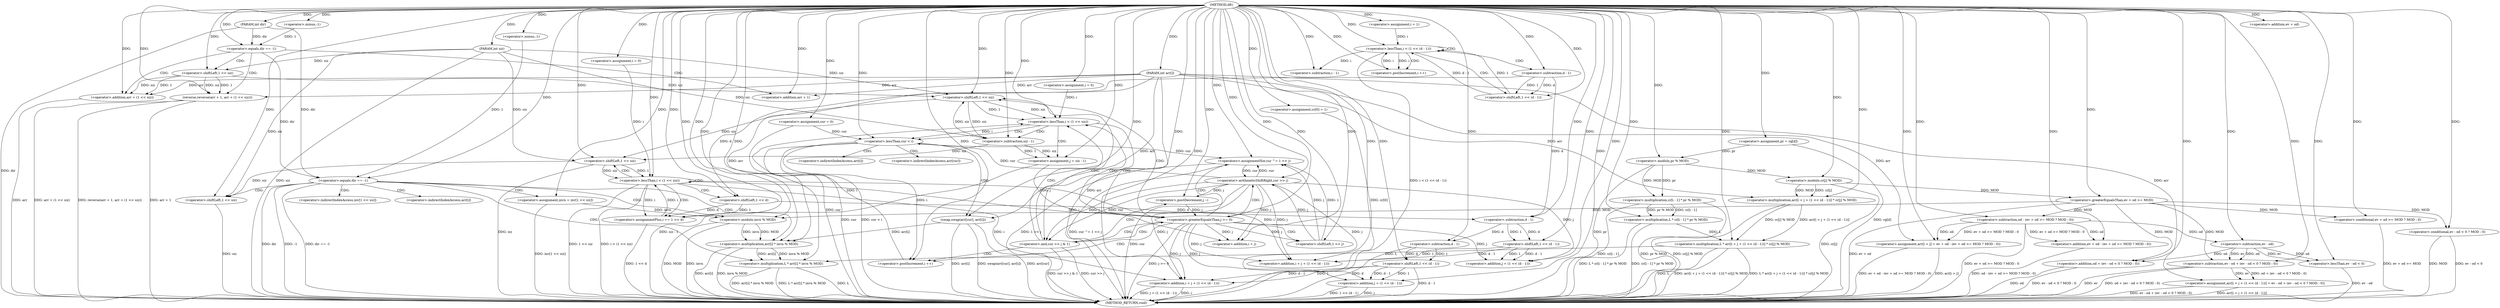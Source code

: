 digraph "dft" {  
"1000158" [label = "(METHOD,dft)" ]
"1000367" [label = "(METHOD_RETURN,void)" ]
"1000159" [label = "(PARAM,int arr[])" ]
"1000160" [label = "(PARAM,int siz)" ]
"1000161" [label = "(PARAM,int dir)" ]
"1000178" [label = "(<operator>.assignment,cur = 0)" ]
"1000164" [label = "(<operator>.equals,dir == -1)" ]
"1000168" [label = "(reverse,reverse(arr + 1, arr + (1 << siz)))" ]
"1000183" [label = "(<operator>.assignment,i = 0)" ]
"1000186" [label = "(<operator>.lessThan,i < (1 << siz))" ]
"1000191" [label = "(<operator>.postIncrement,i ++)" ]
"1000232" [label = "(<operator>.assignment,pr = rg[d])" ]
"1000237" [label = "(<operator>.assignment,cr[0] = 1)" ]
"1000256" [label = "(<operator>.multiplication,L * cr[i - 1] * pr % MOD)" ]
"1000345" [label = "(<operator>.equals,dir == -1)" ]
"1000244" [label = "(<operator>.assignment,i = 1)" ]
"1000247" [label = "(<operator>.lessThan,i < (1 << (d - 1)))" ]
"1000254" [label = "(<operator>.postIncrement,i ++)" ]
"1000269" [label = "(<operator>.assignment,i = 0)" ]
"1000272" [label = "(<operator>.lessThan,i < (1 << siz))" ]
"1000277" [label = "(<operator>.assignmentPlus,i += 1 << d)" ]
"1000283" [label = "(<operator>.multiplication,L * arr[i + j + (1 << (d - 1))] * cr[j] % MOD)" ]
"1000302" [label = "(<operator>.assignment,arr[i + j] = ev + od - (ev + od >= MOD ? MOD : 0))" ]
"1000320" [label = "(<operator>.assignment,arr[i + j + (1 << (d - 1))] = ev - od + (ev - od < 0 ? MOD : 0))" ]
"1000351" [label = "(<operator>.assignment,invn = inv[1 << siz])" ]
"1000358" [label = "(<operator>.multiplication,L * arr[i] * invn % MOD)" ]
"1000166" [label = "(<operator>.minus,-1)" ]
"1000169" [label = "(<operator>.addition,arr + 1)" ]
"1000172" [label = "(<operator>.addition,arr + (1 << siz))" ]
"1000188" [label = "(<operator>.shiftLeft,1 << siz)" ]
"1000195" [label = "(<operator>.lessThan,cur < i)" ]
"1000198" [label = "(swap,swap(arr[cur], arr[i]))" ]
"1000207" [label = "(<operator>.assignment,j = siz - 1)" ]
"1000212" [label = "(<operator>.greaterEqualsThan,j >= 0)" ]
"1000215" [label = "(<operator>.postDecrement,j --)" ]
"1000258" [label = "(<operator>.multiplication,cr[i - 1] * pr % MOD)" ]
"1000347" [label = "(<operator>.minus,-1)" ]
"1000174" [label = "(<operator>.shiftLeft,1 << siz)" ]
"1000218" [label = "(<operators>.assignmentXor,cur ^= 1 << j)" ]
"1000249" [label = "(<operator>.shiftLeft,1 << (d - 1))" ]
"1000264" [label = "(<operator>.modulo,pr % MOD)" ]
"1000274" [label = "(<operator>.shiftLeft,1 << siz)" ]
"1000279" [label = "(<operator>.shiftLeft,1 << d)" ]
"1000285" [label = "(<operator>.multiplication,arr[i + j + (1 << (d - 1))] * cr[j] % MOD)" ]
"1000308" [label = "(<operator>.addition,ev + od - (ev + od >= MOD ? MOD : 0))" ]
"1000332" [label = "(<operator>.subtraction,ev - od + (ev - od < 0 ? MOD : 0))" ]
"1000360" [label = "(<operator>.multiplication,arr[i] * invn % MOD)" ]
"1000209" [label = "(<operator>.subtraction,siz - 1)" ]
"1000224" [label = "(<operator>.and,cur >> j & 1)" ]
"1000251" [label = "(<operator>.subtraction,d - 1)" ]
"1000261" [label = "(<operator>.subtraction,i - 1)" ]
"1000297" [label = "(<operator>.modulo,cr[j] % MOD)" ]
"1000305" [label = "(<operator>.addition,i + j)" ]
"1000310" [label = "(<operator>.subtraction,od - (ev + od >= MOD ? MOD : 0))" ]
"1000323" [label = "(<operator>.addition,i + j + (1 << (d - 1)))" ]
"1000334" [label = "(<operator>.addition,od + (ev - od < 0 ? MOD : 0))" ]
"1000355" [label = "(<operator>.shiftLeft,1 << siz)" ]
"1000364" [label = "(<operator>.modulo,invn % MOD)" ]
"1000220" [label = "(<operator>.shiftLeft,1 << j)" ]
"1000288" [label = "(<operator>.addition,i + j + (1 << (d - 1)))" ]
"1000312" [label = "(<operator>.conditional,ev + od >= MOD ? MOD : 0)" ]
"1000325" [label = "(<operator>.addition,j + (1 << (d - 1)))" ]
"1000336" [label = "(<operator>.conditional,ev - od < 0 ? MOD : 0)" ]
"1000225" [label = "(<operator>.arithmeticShiftRight,cur >> j)" ]
"1000290" [label = "(<operator>.addition,j + (1 << (d - 1)))" ]
"1000313" [label = "(<operator>.greaterEqualsThan,ev + od >= MOD)" ]
"1000327" [label = "(<operator>.shiftLeft,1 << (d - 1))" ]
"1000337" [label = "(<operator>.lessThan,ev - od < 0)" ]
"1000292" [label = "(<operator>.shiftLeft,1 << (d - 1))" ]
"1000314" [label = "(<operator>.addition,ev + od)" ]
"1000329" [label = "(<operator>.subtraction,d - 1)" ]
"1000338" [label = "(<operator>.subtraction,ev - od)" ]
"1000294" [label = "(<operator>.subtraction,d - 1)" ]
"1000353" [label = "(<operator>.indirectIndexAccess,inv[1 << siz])" ]
"1000199" [label = "(<operator>.indirectIndexAccess,arr[cur])" ]
"1000202" [label = "(<operator>.indirectIndexAccess,arr[i])" ]
"1000361" [label = "(<operator>.indirectIndexAccess,arr[i])" ]
  "1000159" -> "1000367"  [ label = "DDG: arr"] 
  "1000160" -> "1000367"  [ label = "DDG: siz"] 
  "1000161" -> "1000367"  [ label = "DDG: dir"] 
  "1000168" -> "1000367"  [ label = "DDG: arr + 1"] 
  "1000172" -> "1000367"  [ label = "DDG: arr"] 
  "1000168" -> "1000367"  [ label = "DDG: arr + (1 << siz)"] 
  "1000168" -> "1000367"  [ label = "DDG: reverse(arr + 1, arr + (1 << siz))"] 
  "1000178" -> "1000367"  [ label = "DDG: cur"] 
  "1000195" -> "1000367"  [ label = "DDG: cur"] 
  "1000195" -> "1000367"  [ label = "DDG: cur < i"] 
  "1000198" -> "1000367"  [ label = "DDG: arr[cur]"] 
  "1000198" -> "1000367"  [ label = "DDG: arr[i]"] 
  "1000198" -> "1000367"  [ label = "DDG: swap(arr[cur], arr[i])"] 
  "1000207" -> "1000367"  [ label = "DDG: siz - 1"] 
  "1000212" -> "1000367"  [ label = "DDG: j >= 0"] 
  "1000218" -> "1000367"  [ label = "DDG: 1 << j"] 
  "1000218" -> "1000367"  [ label = "DDG: cur ^= 1 << j"] 
  "1000225" -> "1000367"  [ label = "DDG: cur"] 
  "1000224" -> "1000367"  [ label = "DDG: cur >> j"] 
  "1000224" -> "1000367"  [ label = "DDG: cur >> j & 1"] 
  "1000232" -> "1000367"  [ label = "DDG: rg[d]"] 
  "1000237" -> "1000367"  [ label = "DDG: cr[0]"] 
  "1000247" -> "1000367"  [ label = "DDG: i < (1 << (d - 1))"] 
  "1000258" -> "1000367"  [ label = "DDG: cr[i - 1]"] 
  "1000264" -> "1000367"  [ label = "DDG: pr"] 
  "1000258" -> "1000367"  [ label = "DDG: pr % MOD"] 
  "1000256" -> "1000367"  [ label = "DDG: cr[i - 1] * pr % MOD"] 
  "1000256" -> "1000367"  [ label = "DDG: L * cr[i - 1] * pr % MOD"] 
  "1000274" -> "1000367"  [ label = "DDG: siz"] 
  "1000272" -> "1000367"  [ label = "DDG: 1 << siz"] 
  "1000272" -> "1000367"  [ label = "DDG: i < (1 << siz)"] 
  "1000283" -> "1000367"  [ label = "DDG: L"] 
  "1000297" -> "1000367"  [ label = "DDG: cr[j]"] 
  "1000285" -> "1000367"  [ label = "DDG: cr[j] % MOD"] 
  "1000283" -> "1000367"  [ label = "DDG: arr[i + j + (1 << (d - 1))] * cr[j] % MOD"] 
  "1000283" -> "1000367"  [ label = "DDG: L * arr[i + j + (1 << (d - 1))] * cr[j] % MOD"] 
  "1000302" -> "1000367"  [ label = "DDG: arr[i + j]"] 
  "1000313" -> "1000367"  [ label = "DDG: ev + od"] 
  "1000312" -> "1000367"  [ label = "DDG: ev + od >= MOD"] 
  "1000310" -> "1000367"  [ label = "DDG: ev + od >= MOD ? MOD : 0"] 
  "1000308" -> "1000367"  [ label = "DDG: od - (ev + od >= MOD ? MOD : 0)"] 
  "1000302" -> "1000367"  [ label = "DDG: ev + od - (ev + od >= MOD ? MOD : 0)"] 
  "1000323" -> "1000367"  [ label = "DDG: i"] 
  "1000325" -> "1000367"  [ label = "DDG: j"] 
  "1000329" -> "1000367"  [ label = "DDG: d"] 
  "1000327" -> "1000367"  [ label = "DDG: d - 1"] 
  "1000325" -> "1000367"  [ label = "DDG: 1 << (d - 1)"] 
  "1000323" -> "1000367"  [ label = "DDG: j + (1 << (d - 1))"] 
  "1000320" -> "1000367"  [ label = "DDG: arr[i + j + (1 << (d - 1))]"] 
  "1000332" -> "1000367"  [ label = "DDG: ev"] 
  "1000334" -> "1000367"  [ label = "DDG: od"] 
  "1000337" -> "1000367"  [ label = "DDG: ev - od"] 
  "1000336" -> "1000367"  [ label = "DDG: ev - od < 0"] 
  "1000336" -> "1000367"  [ label = "DDG: MOD"] 
  "1000334" -> "1000367"  [ label = "DDG: ev - od < 0 ? MOD : 0"] 
  "1000332" -> "1000367"  [ label = "DDG: od + (ev - od < 0 ? MOD : 0)"] 
  "1000320" -> "1000367"  [ label = "DDG: ev - od + (ev - od < 0 ? MOD : 0)"] 
  "1000345" -> "1000367"  [ label = "DDG: dir"] 
  "1000345" -> "1000367"  [ label = "DDG: -1"] 
  "1000345" -> "1000367"  [ label = "DDG: dir == -1"] 
  "1000355" -> "1000367"  [ label = "DDG: siz"] 
  "1000351" -> "1000367"  [ label = "DDG: inv[1 << siz]"] 
  "1000358" -> "1000367"  [ label = "DDG: L"] 
  "1000360" -> "1000367"  [ label = "DDG: arr[i]"] 
  "1000364" -> "1000367"  [ label = "DDG: invn"] 
  "1000364" -> "1000367"  [ label = "DDG: MOD"] 
  "1000360" -> "1000367"  [ label = "DDG: invn % MOD"] 
  "1000358" -> "1000367"  [ label = "DDG: arr[i] * invn % MOD"] 
  "1000358" -> "1000367"  [ label = "DDG: L * arr[i] * invn % MOD"] 
  "1000277" -> "1000367"  [ label = "DDG: 1 << d"] 
  "1000158" -> "1000159"  [ label = "DDG: "] 
  "1000158" -> "1000160"  [ label = "DDG: "] 
  "1000158" -> "1000161"  [ label = "DDG: "] 
  "1000158" -> "1000178"  [ label = "DDG: "] 
  "1000158" -> "1000183"  [ label = "DDG: "] 
  "1000158" -> "1000237"  [ label = "DDG: "] 
  "1000161" -> "1000164"  [ label = "DDG: dir"] 
  "1000158" -> "1000164"  [ label = "DDG: "] 
  "1000166" -> "1000164"  [ label = "DDG: 1"] 
  "1000159" -> "1000168"  [ label = "DDG: arr"] 
  "1000158" -> "1000168"  [ label = "DDG: "] 
  "1000174" -> "1000168"  [ label = "DDG: siz"] 
  "1000174" -> "1000168"  [ label = "DDG: 1"] 
  "1000183" -> "1000186"  [ label = "DDG: i"] 
  "1000191" -> "1000186"  [ label = "DDG: i"] 
  "1000158" -> "1000186"  [ label = "DDG: "] 
  "1000188" -> "1000186"  [ label = "DDG: siz"] 
  "1000188" -> "1000186"  [ label = "DDG: 1"] 
  "1000195" -> "1000191"  [ label = "DDG: i"] 
  "1000158" -> "1000191"  [ label = "DDG: "] 
  "1000158" -> "1000232"  [ label = "DDG: "] 
  "1000158" -> "1000244"  [ label = "DDG: "] 
  "1000158" -> "1000256"  [ label = "DDG: "] 
  "1000258" -> "1000256"  [ label = "DDG: cr[i - 1]"] 
  "1000258" -> "1000256"  [ label = "DDG: pr % MOD"] 
  "1000158" -> "1000269"  [ label = "DDG: "] 
  "1000279" -> "1000277"  [ label = "DDG: d"] 
  "1000279" -> "1000277"  [ label = "DDG: 1"] 
  "1000310" -> "1000302"  [ label = "DDG: ev + od >= MOD ? MOD : 0"] 
  "1000310" -> "1000302"  [ label = "DDG: od"] 
  "1000158" -> "1000302"  [ label = "DDG: "] 
  "1000332" -> "1000320"  [ label = "DDG: ev"] 
  "1000332" -> "1000320"  [ label = "DDG: od + (ev - od < 0 ? MOD : 0)"] 
  "1000164" -> "1000345"  [ label = "DDG: dir"] 
  "1000161" -> "1000345"  [ label = "DDG: dir"] 
  "1000158" -> "1000345"  [ label = "DDG: "] 
  "1000347" -> "1000345"  [ label = "DDG: 1"] 
  "1000158" -> "1000166"  [ label = "DDG: "] 
  "1000159" -> "1000169"  [ label = "DDG: arr"] 
  "1000158" -> "1000169"  [ label = "DDG: "] 
  "1000159" -> "1000172"  [ label = "DDG: arr"] 
  "1000158" -> "1000172"  [ label = "DDG: "] 
  "1000174" -> "1000172"  [ label = "DDG: siz"] 
  "1000174" -> "1000172"  [ label = "DDG: 1"] 
  "1000158" -> "1000188"  [ label = "DDG: "] 
  "1000174" -> "1000188"  [ label = "DDG: siz"] 
  "1000209" -> "1000188"  [ label = "DDG: siz"] 
  "1000160" -> "1000188"  [ label = "DDG: siz"] 
  "1000209" -> "1000207"  [ label = "DDG: siz"] 
  "1000209" -> "1000207"  [ label = "DDG: 1"] 
  "1000244" -> "1000247"  [ label = "DDG: i"] 
  "1000254" -> "1000247"  [ label = "DDG: i"] 
  "1000158" -> "1000247"  [ label = "DDG: "] 
  "1000249" -> "1000247"  [ label = "DDG: 1"] 
  "1000249" -> "1000247"  [ label = "DDG: d - 1"] 
  "1000247" -> "1000254"  [ label = "DDG: i"] 
  "1000158" -> "1000254"  [ label = "DDG: "] 
  "1000264" -> "1000258"  [ label = "DDG: pr"] 
  "1000264" -> "1000258"  [ label = "DDG: MOD"] 
  "1000269" -> "1000272"  [ label = "DDG: i"] 
  "1000277" -> "1000272"  [ label = "DDG: i"] 
  "1000158" -> "1000272"  [ label = "DDG: "] 
  "1000274" -> "1000272"  [ label = "DDG: siz"] 
  "1000274" -> "1000272"  [ label = "DDG: 1"] 
  "1000272" -> "1000277"  [ label = "DDG: i"] 
  "1000158" -> "1000277"  [ label = "DDG: "] 
  "1000256" -> "1000283"  [ label = "DDG: L"] 
  "1000158" -> "1000283"  [ label = "DDG: "] 
  "1000285" -> "1000283"  [ label = "DDG: cr[j] % MOD"] 
  "1000285" -> "1000283"  [ label = "DDG: arr[i + j + (1 << (d - 1))]"] 
  "1000159" -> "1000302"  [ label = "DDG: arr"] 
  "1000159" -> "1000320"  [ label = "DDG: arr"] 
  "1000158" -> "1000347"  [ label = "DDG: "] 
  "1000158" -> "1000351"  [ label = "DDG: "] 
  "1000283" -> "1000358"  [ label = "DDG: L"] 
  "1000158" -> "1000358"  [ label = "DDG: "] 
  "1000360" -> "1000358"  [ label = "DDG: invn % MOD"] 
  "1000360" -> "1000358"  [ label = "DDG: arr[i]"] 
  "1000158" -> "1000174"  [ label = "DDG: "] 
  "1000160" -> "1000174"  [ label = "DDG: siz"] 
  "1000178" -> "1000195"  [ label = "DDG: cur"] 
  "1000225" -> "1000195"  [ label = "DDG: cur"] 
  "1000158" -> "1000195"  [ label = "DDG: "] 
  "1000186" -> "1000195"  [ label = "DDG: i"] 
  "1000159" -> "1000198"  [ label = "DDG: arr"] 
  "1000158" -> "1000198"  [ label = "DDG: "] 
  "1000158" -> "1000207"  [ label = "DDG: "] 
  "1000207" -> "1000212"  [ label = "DDG: j"] 
  "1000215" -> "1000212"  [ label = "DDG: j"] 
  "1000158" -> "1000212"  [ label = "DDG: "] 
  "1000225" -> "1000215"  [ label = "DDG: j"] 
  "1000158" -> "1000215"  [ label = "DDG: "] 
  "1000158" -> "1000249"  [ label = "DDG: "] 
  "1000251" -> "1000249"  [ label = "DDG: 1"] 
  "1000251" -> "1000249"  [ label = "DDG: d"] 
  "1000232" -> "1000264"  [ label = "DDG: pr"] 
  "1000158" -> "1000264"  [ label = "DDG: "] 
  "1000158" -> "1000274"  [ label = "DDG: "] 
  "1000188" -> "1000274"  [ label = "DDG: siz"] 
  "1000209" -> "1000274"  [ label = "DDG: siz"] 
  "1000160" -> "1000274"  [ label = "DDG: siz"] 
  "1000158" -> "1000279"  [ label = "DDG: "] 
  "1000251" -> "1000279"  [ label = "DDG: d"] 
  "1000159" -> "1000285"  [ label = "DDG: arr"] 
  "1000158" -> "1000285"  [ label = "DDG: "] 
  "1000297" -> "1000285"  [ label = "DDG: cr[j]"] 
  "1000297" -> "1000285"  [ label = "DDG: MOD"] 
  "1000158" -> "1000308"  [ label = "DDG: "] 
  "1000310" -> "1000308"  [ label = "DDG: ev + od >= MOD ? MOD : 0"] 
  "1000310" -> "1000308"  [ label = "DDG: od"] 
  "1000338" -> "1000332"  [ label = "DDG: ev"] 
  "1000158" -> "1000332"  [ label = "DDG: "] 
  "1000313" -> "1000332"  [ label = "DDG: MOD"] 
  "1000338" -> "1000332"  [ label = "DDG: od"] 
  "1000198" -> "1000360"  [ label = "DDG: arr[i]"] 
  "1000159" -> "1000360"  [ label = "DDG: arr"] 
  "1000158" -> "1000360"  [ label = "DDG: "] 
  "1000364" -> "1000360"  [ label = "DDG: invn"] 
  "1000364" -> "1000360"  [ label = "DDG: MOD"] 
  "1000188" -> "1000209"  [ label = "DDG: siz"] 
  "1000160" -> "1000209"  [ label = "DDG: siz"] 
  "1000158" -> "1000209"  [ label = "DDG: "] 
  "1000195" -> "1000218"  [ label = "DDG: cur"] 
  "1000225" -> "1000218"  [ label = "DDG: cur"] 
  "1000158" -> "1000218"  [ label = "DDG: "] 
  "1000220" -> "1000218"  [ label = "DDG: j"] 
  "1000220" -> "1000218"  [ label = "DDG: 1"] 
  "1000158" -> "1000251"  [ label = "DDG: "] 
  "1000247" -> "1000261"  [ label = "DDG: i"] 
  "1000158" -> "1000261"  [ label = "DDG: "] 
  "1000264" -> "1000297"  [ label = "DDG: MOD"] 
  "1000158" -> "1000297"  [ label = "DDG: "] 
  "1000158" -> "1000305"  [ label = "DDG: "] 
  "1000272" -> "1000305"  [ label = "DDG: i"] 
  "1000212" -> "1000305"  [ label = "DDG: j"] 
  "1000225" -> "1000305"  [ label = "DDG: j"] 
  "1000158" -> "1000310"  [ label = "DDG: "] 
  "1000313" -> "1000310"  [ label = "DDG: MOD"] 
  "1000158" -> "1000323"  [ label = "DDG: "] 
  "1000272" -> "1000323"  [ label = "DDG: i"] 
  "1000212" -> "1000323"  [ label = "DDG: j"] 
  "1000225" -> "1000323"  [ label = "DDG: j"] 
  "1000327" -> "1000323"  [ label = "DDG: 1"] 
  "1000327" -> "1000323"  [ label = "DDG: d - 1"] 
  "1000338" -> "1000334"  [ label = "DDG: od"] 
  "1000158" -> "1000334"  [ label = "DDG: "] 
  "1000313" -> "1000334"  [ label = "DDG: MOD"] 
  "1000158" -> "1000355"  [ label = "DDG: "] 
  "1000274" -> "1000355"  [ label = "DDG: siz"] 
  "1000160" -> "1000355"  [ label = "DDG: siz"] 
  "1000351" -> "1000364"  [ label = "DDG: invn"] 
  "1000158" -> "1000364"  [ label = "DDG: "] 
  "1000313" -> "1000364"  [ label = "DDG: MOD"] 
  "1000158" -> "1000220"  [ label = "DDG: "] 
  "1000212" -> "1000220"  [ label = "DDG: j"] 
  "1000225" -> "1000224"  [ label = "DDG: cur"] 
  "1000225" -> "1000224"  [ label = "DDG: j"] 
  "1000158" -> "1000224"  [ label = "DDG: "] 
  "1000272" -> "1000288"  [ label = "DDG: i"] 
  "1000158" -> "1000288"  [ label = "DDG: "] 
  "1000212" -> "1000288"  [ label = "DDG: j"] 
  "1000225" -> "1000288"  [ label = "DDG: j"] 
  "1000292" -> "1000288"  [ label = "DDG: d - 1"] 
  "1000292" -> "1000288"  [ label = "DDG: 1"] 
  "1000313" -> "1000312"  [ label = "DDG: MOD"] 
  "1000158" -> "1000312"  [ label = "DDG: "] 
  "1000158" -> "1000325"  [ label = "DDG: "] 
  "1000212" -> "1000325"  [ label = "DDG: j"] 
  "1000225" -> "1000325"  [ label = "DDG: j"] 
  "1000327" -> "1000325"  [ label = "DDG: 1"] 
  "1000327" -> "1000325"  [ label = "DDG: d - 1"] 
  "1000158" -> "1000336"  [ label = "DDG: "] 
  "1000313" -> "1000336"  [ label = "DDG: MOD"] 
  "1000218" -> "1000225"  [ label = "DDG: cur"] 
  "1000158" -> "1000225"  [ label = "DDG: "] 
  "1000220" -> "1000225"  [ label = "DDG: j"] 
  "1000212" -> "1000290"  [ label = "DDG: j"] 
  "1000225" -> "1000290"  [ label = "DDG: j"] 
  "1000158" -> "1000290"  [ label = "DDG: "] 
  "1000292" -> "1000290"  [ label = "DDG: d - 1"] 
  "1000292" -> "1000290"  [ label = "DDG: 1"] 
  "1000158" -> "1000313"  [ label = "DDG: "] 
  "1000297" -> "1000313"  [ label = "DDG: MOD"] 
  "1000158" -> "1000327"  [ label = "DDG: "] 
  "1000329" -> "1000327"  [ label = "DDG: 1"] 
  "1000329" -> "1000327"  [ label = "DDG: d"] 
  "1000338" -> "1000337"  [ label = "DDG: od"] 
  "1000338" -> "1000337"  [ label = "DDG: ev"] 
  "1000158" -> "1000337"  [ label = "DDG: "] 
  "1000158" -> "1000292"  [ label = "DDG: "] 
  "1000294" -> "1000292"  [ label = "DDG: d"] 
  "1000294" -> "1000292"  [ label = "DDG: 1"] 
  "1000158" -> "1000314"  [ label = "DDG: "] 
  "1000294" -> "1000329"  [ label = "DDG: d"] 
  "1000158" -> "1000329"  [ label = "DDG: "] 
  "1000158" -> "1000338"  [ label = "DDG: "] 
  "1000310" -> "1000338"  [ label = "DDG: od"] 
  "1000251" -> "1000294"  [ label = "DDG: d"] 
  "1000279" -> "1000294"  [ label = "DDG: d"] 
  "1000158" -> "1000294"  [ label = "DDG: "] 
  "1000164" -> "1000174"  [ label = "CDG: "] 
  "1000164" -> "1000172"  [ label = "CDG: "] 
  "1000164" -> "1000169"  [ label = "CDG: "] 
  "1000164" -> "1000168"  [ label = "CDG: "] 
  "1000186" -> "1000195"  [ label = "CDG: "] 
  "1000186" -> "1000212"  [ label = "CDG: "] 
  "1000186" -> "1000207"  [ label = "CDG: "] 
  "1000186" -> "1000209"  [ label = "CDG: "] 
  "1000345" -> "1000360"  [ label = "CDG: "] 
  "1000345" -> "1000353"  [ label = "CDG: "] 
  "1000345" -> "1000351"  [ label = "CDG: "] 
  "1000345" -> "1000355"  [ label = "CDG: "] 
  "1000345" -> "1000361"  [ label = "CDG: "] 
  "1000345" -> "1000358"  [ label = "CDG: "] 
  "1000345" -> "1000364"  [ label = "CDG: "] 
  "1000247" -> "1000247"  [ label = "CDG: "] 
  "1000247" -> "1000251"  [ label = "CDG: "] 
  "1000247" -> "1000254"  [ label = "CDG: "] 
  "1000247" -> "1000249"  [ label = "CDG: "] 
  "1000272" -> "1000274"  [ label = "CDG: "] 
  "1000272" -> "1000277"  [ label = "CDG: "] 
  "1000272" -> "1000272"  [ label = "CDG: "] 
  "1000272" -> "1000279"  [ label = "CDG: "] 
  "1000195" -> "1000199"  [ label = "CDG: "] 
  "1000195" -> "1000202"  [ label = "CDG: "] 
  "1000195" -> "1000198"  [ label = "CDG: "] 
  "1000212" -> "1000191"  [ label = "CDG: "] 
  "1000212" -> "1000186"  [ label = "CDG: "] 
  "1000212" -> "1000225"  [ label = "CDG: "] 
  "1000212" -> "1000188"  [ label = "CDG: "] 
  "1000212" -> "1000220"  [ label = "CDG: "] 
  "1000212" -> "1000218"  [ label = "CDG: "] 
  "1000212" -> "1000224"  [ label = "CDG: "] 
  "1000224" -> "1000212"  [ label = "CDG: "] 
  "1000224" -> "1000215"  [ label = "CDG: "] 
  "1000224" -> "1000191"  [ label = "CDG: "] 
  "1000224" -> "1000186"  [ label = "CDG: "] 
  "1000224" -> "1000188"  [ label = "CDG: "] 
}
